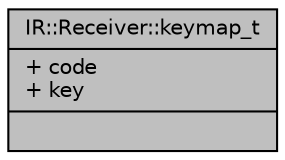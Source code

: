 digraph "IR::Receiver::keymap_t"
{
  edge [fontname="Helvetica",fontsize="10",labelfontname="Helvetica",labelfontsize="10"];
  node [fontname="Helvetica",fontsize="10",shape=record];
  Node1 [label="{IR::Receiver::keymap_t\n|+ code\l+ key\l|}",height=0.2,width=0.4,color="black", fillcolor="grey75", style="filled", fontcolor="black"];
}
